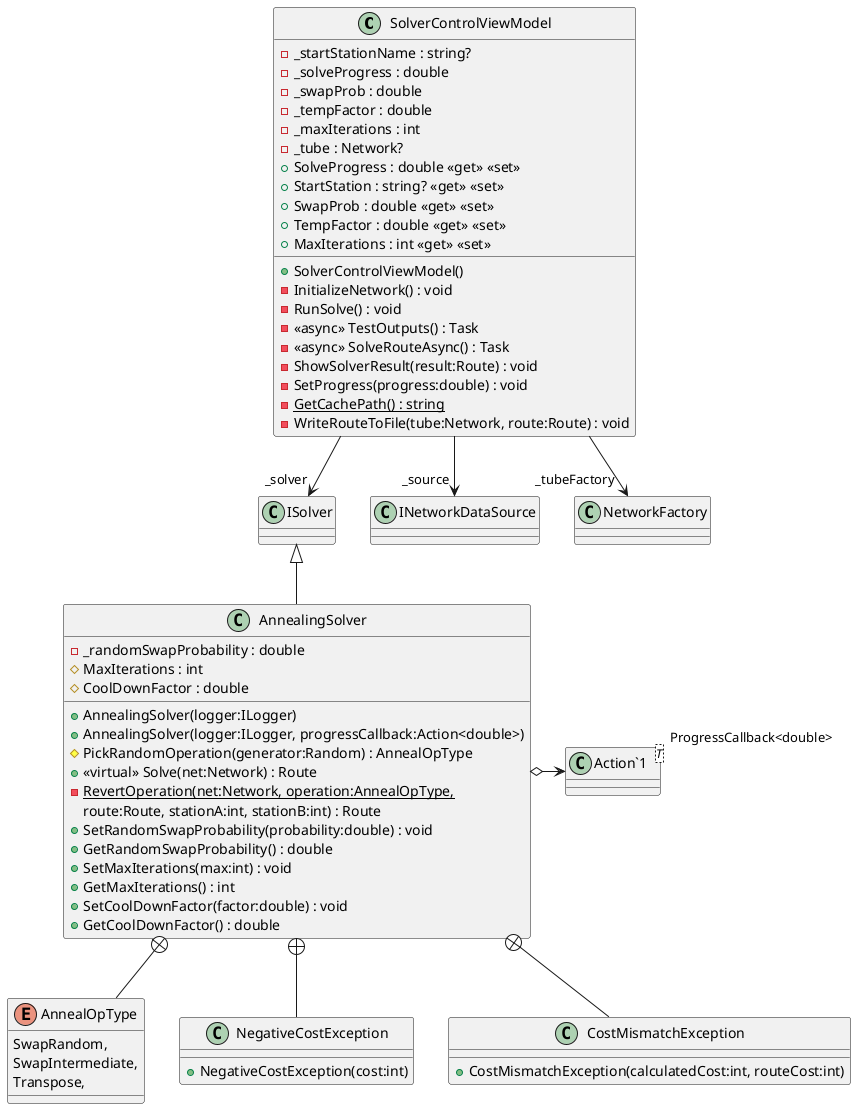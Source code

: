 @startuml
class SolverControlViewModel {
    - _startStationName : string?
    - _solveProgress : double
    - _swapProb : double
    - _tempFactor : double
    - _maxIterations : int
    - _tube : Network?
    + SolveProgress : double <<get>> <<set>>
    + StartStation : string? <<get>> <<set>>
    + SwapProb : double <<get>> <<set>>
    + TempFactor : double <<get>> <<set>>
    + MaxIterations : int <<get>> <<set>>
    + SolverControlViewModel()
    - InitializeNetwork() : void
    - RunSolve() : void
    - <<async>> TestOutputs() : Task
    - <<async>> SolveRouteAsync() : Task
    - ShowSolverResult(result:Route) : void
    - SetProgress(progress:double) : void
    - {static} GetCachePath() : string
    - WriteRouteToFile(tube:Network, route:Route) : void
}

SolverControlViewModel --> "_solver" ISolver
SolverControlViewModel --> "_source" INetworkDataSource
SolverControlViewModel --> "_tubeFactory" NetworkFactory

class AnnealingSolver {
    - _randomSwapProbability : double
    # MaxIterations : int
    # CoolDownFactor : double
    + AnnealingSolver(logger:ILogger)
    + AnnealingSolver(logger:ILogger, progressCallback:Action<double>)
    # PickRandomOperation(generator:Random) : AnnealOpType
    + <<virtual>> Solve(net:Network) : Route
    - {static} RevertOperation(net:Network, operation:AnnealOpType, 
    route:Route, stationA:int, stationB:int) : Route
    + SetRandomSwapProbability(probability:double) : void
    + GetRandomSwapProbability() : double
    + SetMaxIterations(max:int) : void
    + GetMaxIterations() : int
    + SetCoolDownFactor(factor:double) : void
    + GetCoolDownFactor() : double
}
class "Action`1"<T> {
}
enum AnnealOpType {
    SwapRandom,
    SwapIntermediate,
    Transpose,
}
class NegativeCostException {
    + NegativeCostException(cost:int)
}
class CostMismatchException {
    + CostMismatchException(calculatedCost:int, routeCost:int)
}
ISolver <|-- AnnealingSolver
AnnealingSolver o-> "ProgressCallback<double>" "Action`1"
AnnealingSolver +-- AnnealOpType
AnnealingSolver +-- NegativeCostException
AnnealingSolver +-- CostMismatchException
@enduml
